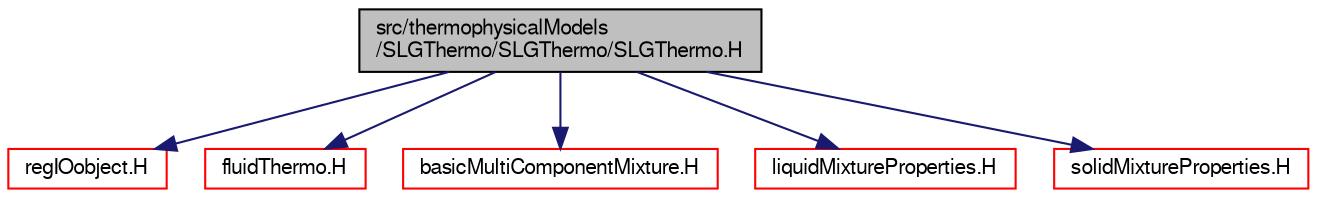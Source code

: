 digraph "src/thermophysicalModels/SLGThermo/SLGThermo/SLGThermo.H"
{
  bgcolor="transparent";
  edge [fontname="FreeSans",fontsize="10",labelfontname="FreeSans",labelfontsize="10"];
  node [fontname="FreeSans",fontsize="10",shape=record];
  Node0 [label="src/thermophysicalModels\l/SLGThermo/SLGThermo/SLGThermo.H",height=0.2,width=0.4,color="black", fillcolor="grey75", style="filled", fontcolor="black"];
  Node0 -> Node1 [color="midnightblue",fontsize="10",style="solid",fontname="FreeSans"];
  Node1 [label="regIOobject.H",height=0.2,width=0.4,color="red",URL="$a09251.html"];
  Node0 -> Node68 [color="midnightblue",fontsize="10",style="solid",fontname="FreeSans"];
  Node68 [label="fluidThermo.H",height=0.2,width=0.4,color="red",URL="$a15428.html"];
  Node0 -> Node303 [color="midnightblue",fontsize="10",style="solid",fontname="FreeSans"];
  Node303 [label="basicMultiComponentMixture.H",height=0.2,width=0.4,color="red",URL="$a16160.html"];
  Node0 -> Node308 [color="midnightblue",fontsize="10",style="solid",fontname="FreeSans"];
  Node308 [label="liquidMixtureProperties.H",height=0.2,width=0.4,color="red",URL="$a15596.html"];
  Node0 -> Node311 [color="midnightblue",fontsize="10",style="solid",fontname="FreeSans"];
  Node311 [label="solidMixtureProperties.H",height=0.2,width=0.4,color="red",URL="$a15881.html"];
}
